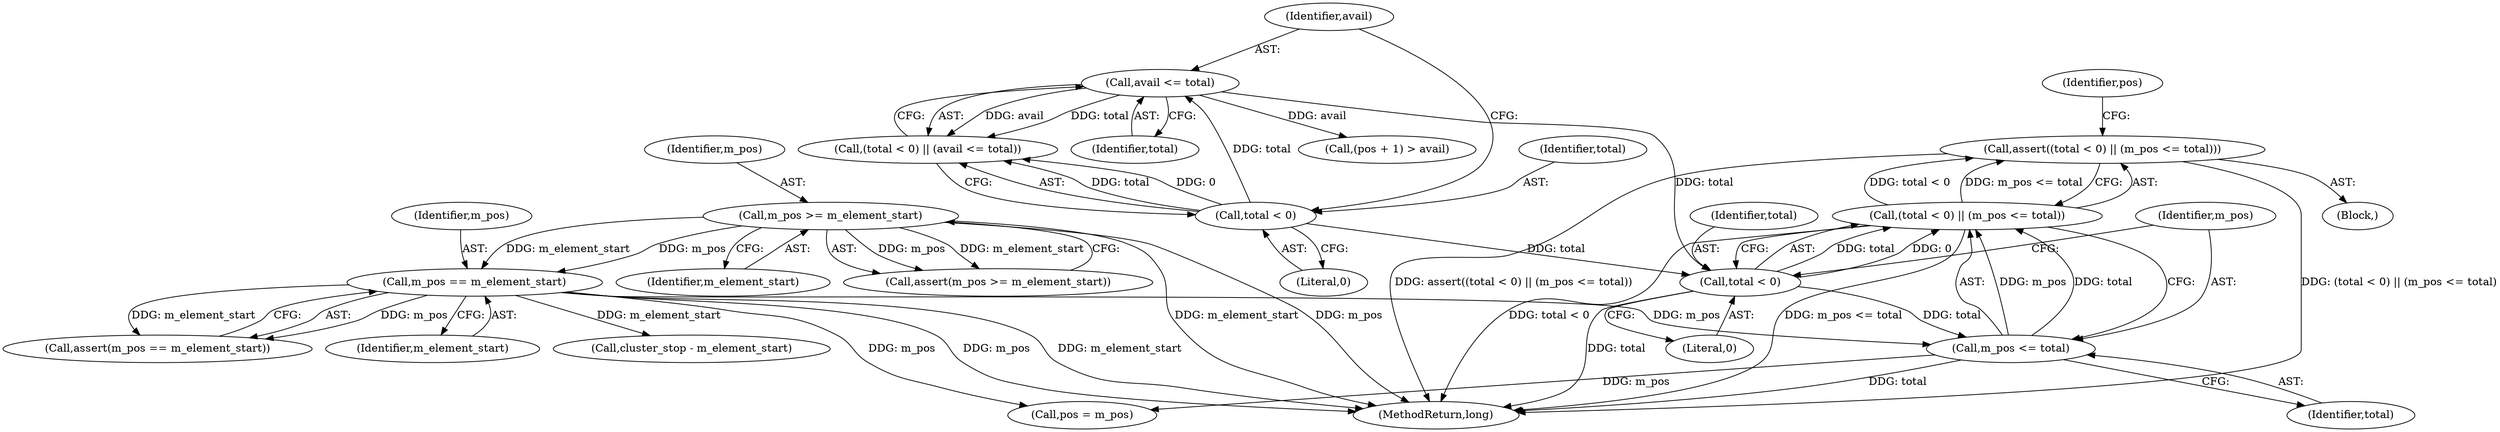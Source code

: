 digraph "0_Android_cc274e2abe8b2a6698a5c47d8aa4bb45f1f9538d_28@API" {
"1000186" [label="(Call,assert((total < 0) || (m_pos <= total)))"];
"1000187" [label="(Call,(total < 0) || (m_pos <= total))"];
"1000188" [label="(Call,total < 0)"];
"1000183" [label="(Call,avail <= total)"];
"1000180" [label="(Call,total < 0)"];
"1000191" [label="(Call,m_pos <= total)"];
"1000150" [label="(Call,m_pos == m_element_start)"];
"1000140" [label="(Call,m_pos >= m_element_start)"];
"1000193" [label="(Identifier,total)"];
"1000195" [label="(Identifier,pos)"];
"1000204" [label="(Call,(pos + 1) > avail)"];
"1000185" [label="(Identifier,total)"];
"1000151" [label="(Identifier,m_pos)"];
"1000187" [label="(Call,(total < 0) || (m_pos <= total))"];
"1000179" [label="(Call,(total < 0) || (avail <= total))"];
"1000183" [label="(Call,avail <= total)"];
"1000676" [label="(Call,cluster_stop - m_element_start)"];
"1000180" [label="(Call,total < 0)"];
"1000140" [label="(Call,m_pos >= m_element_start)"];
"1000194" [label="(Call,pos = m_pos)"];
"1000681" [label="(MethodReturn,long)"];
"1000150" [label="(Call,m_pos == m_element_start)"];
"1000136" [label="(Block,)"];
"1000188" [label="(Call,total < 0)"];
"1000181" [label="(Identifier,total)"];
"1000149" [label="(Call,assert(m_pos == m_element_start))"];
"1000184" [label="(Identifier,avail)"];
"1000142" [label="(Identifier,m_element_start)"];
"1000139" [label="(Call,assert(m_pos >= m_element_start))"];
"1000182" [label="(Literal,0)"];
"1000152" [label="(Identifier,m_element_start)"];
"1000141" [label="(Identifier,m_pos)"];
"1000189" [label="(Identifier,total)"];
"1000191" [label="(Call,m_pos <= total)"];
"1000186" [label="(Call,assert((total < 0) || (m_pos <= total)))"];
"1000190" [label="(Literal,0)"];
"1000192" [label="(Identifier,m_pos)"];
"1000186" -> "1000136"  [label="AST: "];
"1000186" -> "1000187"  [label="CFG: "];
"1000187" -> "1000186"  [label="AST: "];
"1000195" -> "1000186"  [label="CFG: "];
"1000186" -> "1000681"  [label="DDG: assert((total < 0) || (m_pos <= total))"];
"1000186" -> "1000681"  [label="DDG: (total < 0) || (m_pos <= total)"];
"1000187" -> "1000186"  [label="DDG: total < 0"];
"1000187" -> "1000186"  [label="DDG: m_pos <= total"];
"1000187" -> "1000188"  [label="CFG: "];
"1000187" -> "1000191"  [label="CFG: "];
"1000188" -> "1000187"  [label="AST: "];
"1000191" -> "1000187"  [label="AST: "];
"1000187" -> "1000681"  [label="DDG: total < 0"];
"1000187" -> "1000681"  [label="DDG: m_pos <= total"];
"1000188" -> "1000187"  [label="DDG: total"];
"1000188" -> "1000187"  [label="DDG: 0"];
"1000191" -> "1000187"  [label="DDG: m_pos"];
"1000191" -> "1000187"  [label="DDG: total"];
"1000188" -> "1000190"  [label="CFG: "];
"1000189" -> "1000188"  [label="AST: "];
"1000190" -> "1000188"  [label="AST: "];
"1000192" -> "1000188"  [label="CFG: "];
"1000188" -> "1000681"  [label="DDG: total"];
"1000183" -> "1000188"  [label="DDG: total"];
"1000180" -> "1000188"  [label="DDG: total"];
"1000188" -> "1000191"  [label="DDG: total"];
"1000183" -> "1000179"  [label="AST: "];
"1000183" -> "1000185"  [label="CFG: "];
"1000184" -> "1000183"  [label="AST: "];
"1000185" -> "1000183"  [label="AST: "];
"1000179" -> "1000183"  [label="CFG: "];
"1000183" -> "1000179"  [label="DDG: avail"];
"1000183" -> "1000179"  [label="DDG: total"];
"1000180" -> "1000183"  [label="DDG: total"];
"1000183" -> "1000204"  [label="DDG: avail"];
"1000180" -> "1000179"  [label="AST: "];
"1000180" -> "1000182"  [label="CFG: "];
"1000181" -> "1000180"  [label="AST: "];
"1000182" -> "1000180"  [label="AST: "];
"1000184" -> "1000180"  [label="CFG: "];
"1000179" -> "1000180"  [label="CFG: "];
"1000180" -> "1000179"  [label="DDG: total"];
"1000180" -> "1000179"  [label="DDG: 0"];
"1000191" -> "1000193"  [label="CFG: "];
"1000192" -> "1000191"  [label="AST: "];
"1000193" -> "1000191"  [label="AST: "];
"1000191" -> "1000681"  [label="DDG: total"];
"1000150" -> "1000191"  [label="DDG: m_pos"];
"1000191" -> "1000194"  [label="DDG: m_pos"];
"1000150" -> "1000149"  [label="AST: "];
"1000150" -> "1000152"  [label="CFG: "];
"1000151" -> "1000150"  [label="AST: "];
"1000152" -> "1000150"  [label="AST: "];
"1000149" -> "1000150"  [label="CFG: "];
"1000150" -> "1000681"  [label="DDG: m_pos"];
"1000150" -> "1000681"  [label="DDG: m_element_start"];
"1000150" -> "1000149"  [label="DDG: m_pos"];
"1000150" -> "1000149"  [label="DDG: m_element_start"];
"1000140" -> "1000150"  [label="DDG: m_pos"];
"1000140" -> "1000150"  [label="DDG: m_element_start"];
"1000150" -> "1000194"  [label="DDG: m_pos"];
"1000150" -> "1000676"  [label="DDG: m_element_start"];
"1000140" -> "1000139"  [label="AST: "];
"1000140" -> "1000142"  [label="CFG: "];
"1000141" -> "1000140"  [label="AST: "];
"1000142" -> "1000140"  [label="AST: "];
"1000139" -> "1000140"  [label="CFG: "];
"1000140" -> "1000681"  [label="DDG: m_element_start"];
"1000140" -> "1000681"  [label="DDG: m_pos"];
"1000140" -> "1000139"  [label="DDG: m_pos"];
"1000140" -> "1000139"  [label="DDG: m_element_start"];
}
